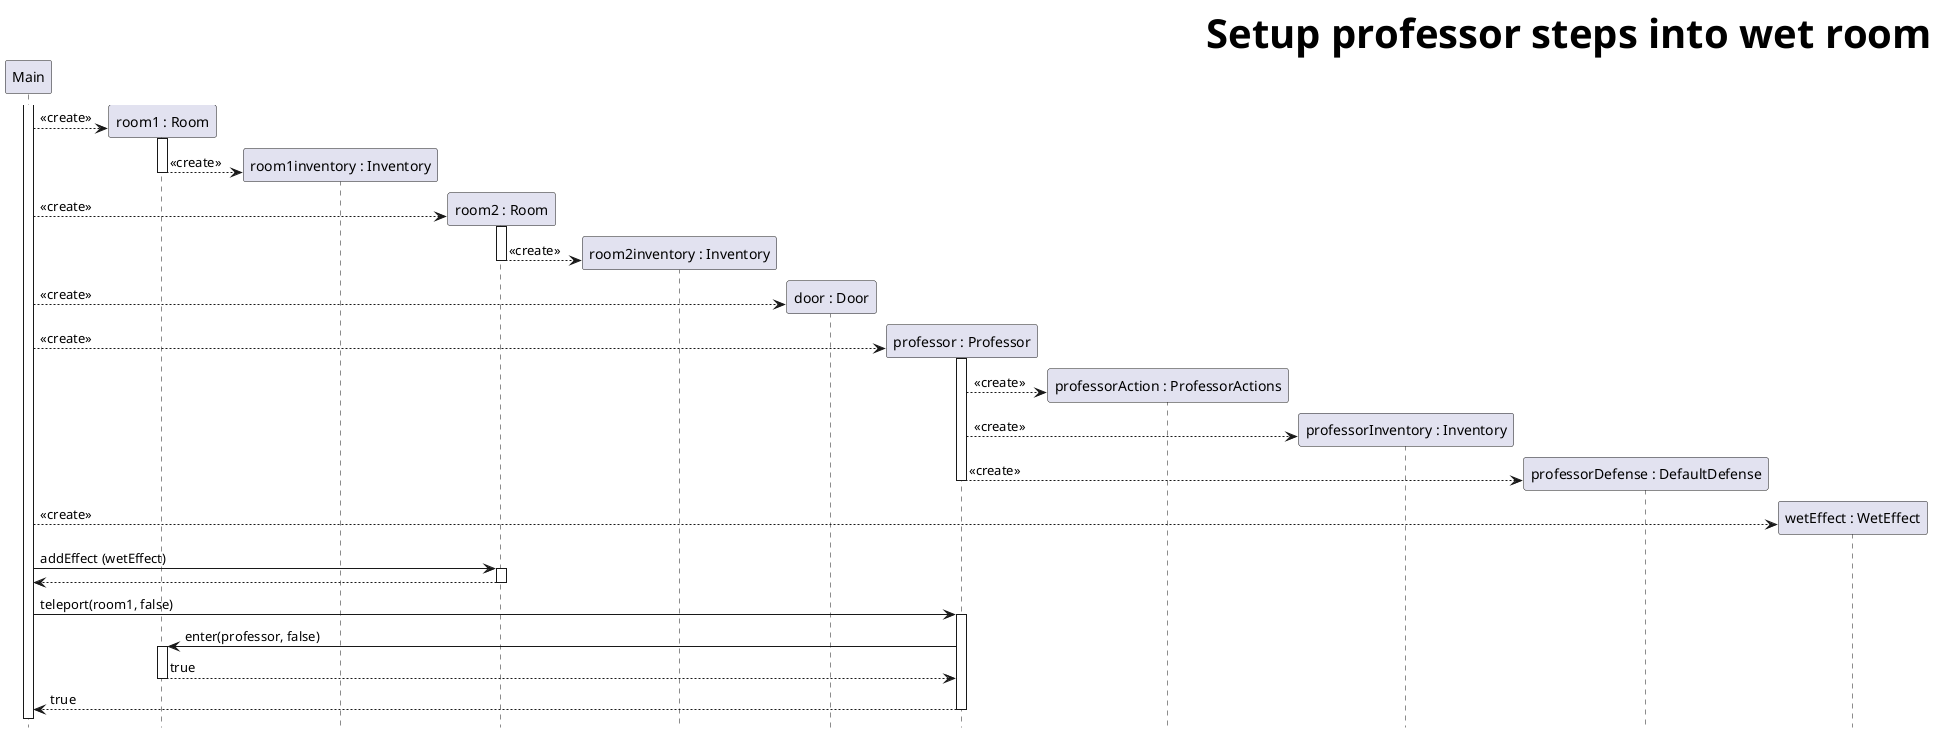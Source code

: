 @startuml ProfessorStepsIntoWetRoom
skinparam headerFontSize 40
skinparam HeaderFontColor #000000
skinparam HeaderFontStyle bold
header Setup professor steps into wet room
hide footbox

participant main as "Main"
activate main

create room1 as "room1 : Room"
main --> room1 ++: <<create>>
create r1inv as "room1inventory : Inventory"
room1 --> r1inv --: <<create>>

create room2 as "room2 : Room"
main --> room2 ++: <<create>>
create r2inv as "room2inventory : Inventory"
room2 --> r2inv --: <<create>>

create door as "door : Door"
main --> door : <<create>>

create professor as "professor : Professor"
main --> professor ++: <<create>>
create action as "professorAction : ProfessorActions"
professor --> action : <<create>>
create profInventory as "professorInventory : Inventory"
professor --> profInventory : <<create>>
create profDefense as "professorDefense : DefaultDefense"
professor --> profDefense --: <<create>>
create wetEffect as "wetEffect : WetEffect"
main --> wetEffect : <<create>>

main -> room2 ++: addEffect (wetEffect)
return

main -> professor ++ : teleport(room1, false)
    professor -> room1++: enter(professor, false)
    return true
return true

@enduml